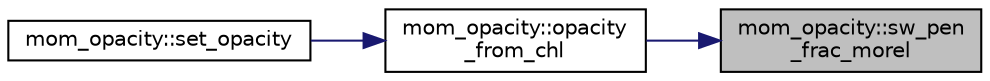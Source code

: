 digraph "mom_opacity::sw_pen_frac_morel"
{
 // INTERACTIVE_SVG=YES
 // LATEX_PDF_SIZE
  edge [fontname="Helvetica",fontsize="10",labelfontname="Helvetica",labelfontsize="10"];
  node [fontname="Helvetica",fontsize="10",shape=record];
  rankdir="RL";
  Node1 [label="mom_opacity::sw_pen\l_frac_morel",height=0.2,width=0.4,color="black", fillcolor="grey75", style="filled", fontcolor="black",tooltip="This sets the penetrating shortwave fraction according to the scheme proposed by Morel and Antoine (1..."];
  Node1 -> Node2 [dir="back",color="midnightblue",fontsize="10",style="solid",fontname="Helvetica"];
  Node2 [label="mom_opacity::opacity\l_from_chl",height=0.2,width=0.4,color="black", fillcolor="white", style="filled",URL="$namespacemom__opacity.html#ad99a489a9081744a17f88d984f0d128d",tooltip="This sets the \"blue\" band opacity based on chloophyll A concencentrations The red portion is lumped i..."];
  Node2 -> Node3 [dir="back",color="midnightblue",fontsize="10",style="solid",fontname="Helvetica"];
  Node3 [label="mom_opacity::set_opacity",height=0.2,width=0.4,color="black", fillcolor="white", style="filled",URL="$namespacemom__opacity.html#a675243222a55e7091e5e597f9c0a9b24",tooltip="This sets the opacity of sea water based based on one of several different schemes."];
}
